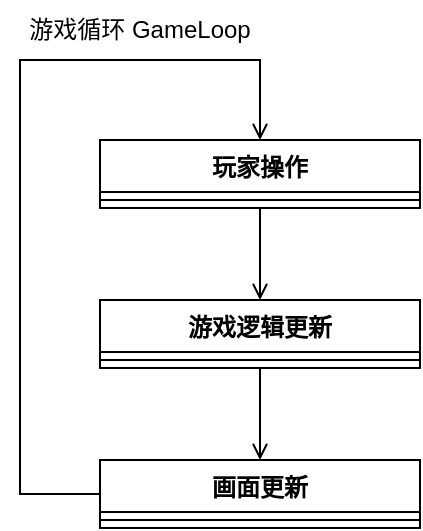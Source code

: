 <mxfile version="22.1.11" type="device">
  <diagram name="第 1 页" id="hYGhOUzom4ut9Jf_aEHk">
    <mxGraphModel dx="1434" dy="844" grid="1" gridSize="10" guides="1" tooltips="1" connect="1" arrows="1" fold="1" page="1" pageScale="1" pageWidth="827" pageHeight="1169" math="0" shadow="0">
      <root>
        <mxCell id="0" />
        <mxCell id="1" parent="0" />
        <mxCell id="k-vuDWUvNneCIkLjdyxf-11" style="edgeStyle=none;rounded=0;orthogonalLoop=1;jettySize=auto;html=1;entryX=0.5;entryY=0;entryDx=0;entryDy=0;endArrow=open;endFill=0;" edge="1" parent="1" source="k-vuDWUvNneCIkLjdyxf-1" target="k-vuDWUvNneCIkLjdyxf-5">
          <mxGeometry relative="1" as="geometry" />
        </mxCell>
        <mxCell id="k-vuDWUvNneCIkLjdyxf-1" value="玩家操作" style="swimlane;fontStyle=1;align=center;verticalAlign=top;childLayout=stackLayout;horizontal=1;startSize=26;horizontalStack=0;resizeParent=1;resizeParentMax=0;resizeLast=0;collapsible=1;marginBottom=0;whiteSpace=wrap;html=1;" vertex="1" parent="1">
          <mxGeometry x="320" y="280" width="160" height="34" as="geometry" />
        </mxCell>
        <mxCell id="k-vuDWUvNneCIkLjdyxf-3" value="" style="line;strokeWidth=1;fillColor=none;align=left;verticalAlign=middle;spacingTop=-1;spacingLeft=3;spacingRight=3;rotatable=0;labelPosition=right;points=[];portConstraint=eastwest;strokeColor=inherit;" vertex="1" parent="k-vuDWUvNneCIkLjdyxf-1">
          <mxGeometry y="26" width="160" height="8" as="geometry" />
        </mxCell>
        <mxCell id="k-vuDWUvNneCIkLjdyxf-12" style="edgeStyle=none;rounded=0;orthogonalLoop=1;jettySize=auto;html=1;entryX=0.5;entryY=0;entryDx=0;entryDy=0;endArrow=open;endFill=0;" edge="1" parent="1" source="k-vuDWUvNneCIkLjdyxf-5" target="k-vuDWUvNneCIkLjdyxf-7">
          <mxGeometry relative="1" as="geometry" />
        </mxCell>
        <mxCell id="k-vuDWUvNneCIkLjdyxf-5" value="游戏逻辑更新" style="swimlane;fontStyle=1;align=center;verticalAlign=top;childLayout=stackLayout;horizontal=1;startSize=26;horizontalStack=0;resizeParent=1;resizeParentMax=0;resizeLast=0;collapsible=1;marginBottom=0;whiteSpace=wrap;html=1;" vertex="1" parent="1">
          <mxGeometry x="320" y="360" width="160" height="34" as="geometry" />
        </mxCell>
        <mxCell id="k-vuDWUvNneCIkLjdyxf-6" value="" style="line;strokeWidth=1;fillColor=none;align=left;verticalAlign=middle;spacingTop=-1;spacingLeft=3;spacingRight=3;rotatable=0;labelPosition=right;points=[];portConstraint=eastwest;strokeColor=inherit;" vertex="1" parent="k-vuDWUvNneCIkLjdyxf-5">
          <mxGeometry y="26" width="160" height="8" as="geometry" />
        </mxCell>
        <mxCell id="k-vuDWUvNneCIkLjdyxf-10" style="edgeStyle=orthogonalEdgeStyle;rounded=0;orthogonalLoop=1;jettySize=auto;html=1;entryX=0.5;entryY=0;entryDx=0;entryDy=0;exitX=0;exitY=0.5;exitDx=0;exitDy=0;endArrow=open;endFill=0;" edge="1" parent="1" source="k-vuDWUvNneCIkLjdyxf-7" target="k-vuDWUvNneCIkLjdyxf-1">
          <mxGeometry relative="1" as="geometry">
            <Array as="points">
              <mxPoint x="280" y="457" />
              <mxPoint x="280" y="240" />
              <mxPoint x="400" y="240" />
            </Array>
          </mxGeometry>
        </mxCell>
        <mxCell id="k-vuDWUvNneCIkLjdyxf-7" value="画面更新" style="swimlane;fontStyle=1;align=center;verticalAlign=top;childLayout=stackLayout;horizontal=1;startSize=26;horizontalStack=0;resizeParent=1;resizeParentMax=0;resizeLast=0;collapsible=1;marginBottom=0;whiteSpace=wrap;html=1;" vertex="1" parent="1">
          <mxGeometry x="320" y="440" width="160" height="34" as="geometry" />
        </mxCell>
        <mxCell id="k-vuDWUvNneCIkLjdyxf-8" value="" style="line;strokeWidth=1;fillColor=none;align=left;verticalAlign=middle;spacingTop=-1;spacingLeft=3;spacingRight=3;rotatable=0;labelPosition=right;points=[];portConstraint=eastwest;strokeColor=inherit;" vertex="1" parent="k-vuDWUvNneCIkLjdyxf-7">
          <mxGeometry y="26" width="160" height="8" as="geometry" />
        </mxCell>
        <mxCell id="k-vuDWUvNneCIkLjdyxf-13" value="游戏循环 GameLoop" style="text;html=1;strokeColor=none;fillColor=none;align=center;verticalAlign=middle;whiteSpace=wrap;rounded=0;" vertex="1" parent="1">
          <mxGeometry x="270" y="210" width="140" height="30" as="geometry" />
        </mxCell>
      </root>
    </mxGraphModel>
  </diagram>
</mxfile>
